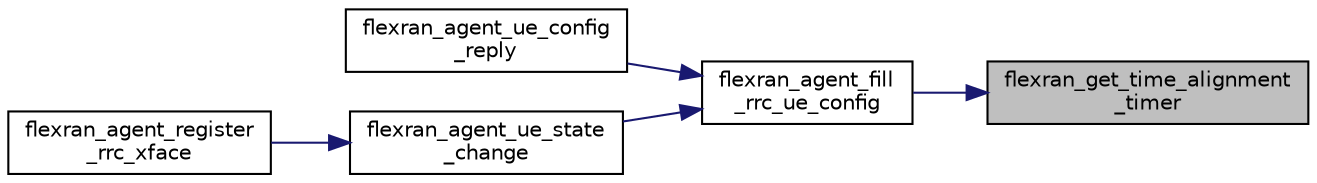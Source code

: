 digraph "flexran_get_time_alignment_timer"
{
 // LATEX_PDF_SIZE
  edge [fontname="Helvetica",fontsize="10",labelfontname="Helvetica",labelfontsize="10"];
  node [fontname="Helvetica",fontsize="10",shape=record];
  rankdir="RL";
  Node1 [label="flexran_get_time_alignment\l_timer",height=0.2,width=0.4,color="black", fillcolor="grey75", style="filled", fontcolor="black",tooltip=" "];
  Node1 -> Node2 [dir="back",color="midnightblue",fontsize="10",style="solid",fontname="Helvetica"];
  Node2 [label="flexran_agent_fill\l_rrc_ue_config",height=0.2,width=0.4,color="black", fillcolor="white", style="filled",URL="$flexran__agent__rrc_8h.html#a43d668317d7d66fd9604332381810d9b",tooltip=" "];
  Node2 -> Node3 [dir="back",color="midnightblue",fontsize="10",style="solid",fontname="Helvetica"];
  Node3 [label="flexran_agent_ue_config\l_reply",height=0.2,width=0.4,color="black", fillcolor="white", style="filled",URL="$flexran__agent__common_8h.html#a69f9808c39942a8eb1079fc899f0b521",tooltip=" "];
  Node2 -> Node4 [dir="back",color="midnightblue",fontsize="10",style="solid",fontname="Helvetica"];
  Node4 [label="flexran_agent_ue_state\l_change",height=0.2,width=0.4,color="black", fillcolor="white", style="filled",URL="$flexran__agent__rrc_8h.html#a4176bab9df06f691228bf07b6dcd0ed2",tooltip=" "];
  Node4 -> Node5 [dir="back",color="midnightblue",fontsize="10",style="solid",fontname="Helvetica"];
  Node5 [label="flexran_agent_register\l_rrc_xface",height=0.2,width=0.4,color="black", fillcolor="white", style="filled",URL="$flexran__agent__rrc_8h.html#a75065df02aad7f3a1ad6d91b80b855f4",tooltip=" "];
}
